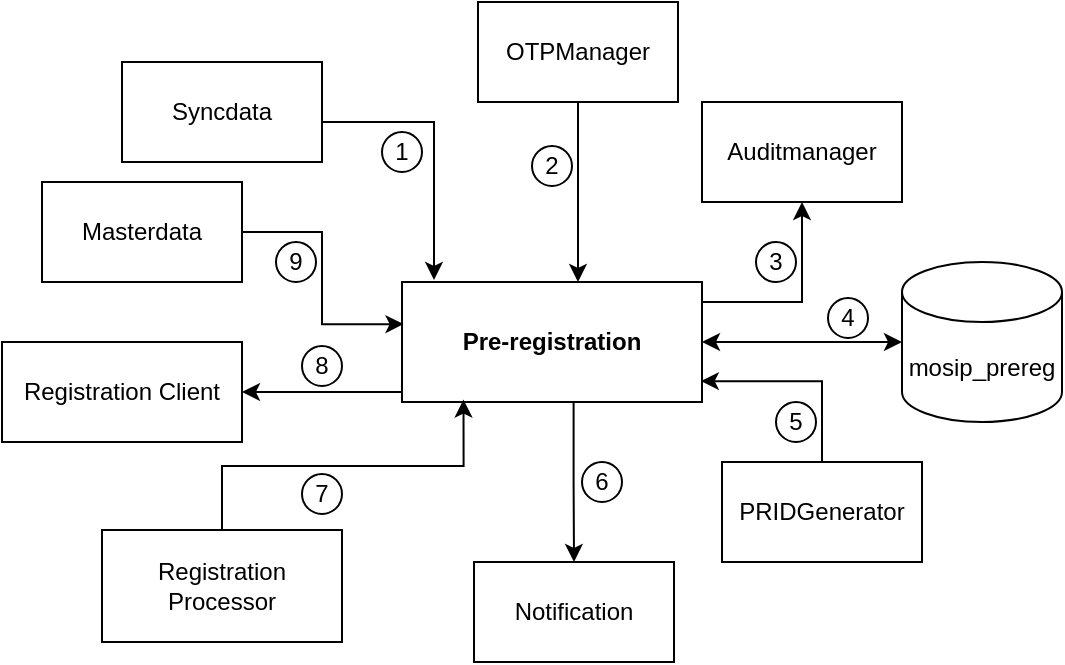 <mxfile version="16.2.2" type="github">
  <diagram id="aeCOM6R8oNLb_Fvaol1f" name="Page-1">
    <mxGraphModel dx="855" dy="541" grid="1" gridSize="10" guides="1" tooltips="1" connect="1" arrows="1" fold="1" page="1" pageScale="1" pageWidth="2336" pageHeight="1654" math="0" shadow="0">
      <root>
        <mxCell id="0" />
        <mxCell id="1" parent="0" />
        <mxCell id="c4K_Bumv6GerBLCT27ij-15" style="edgeStyle=orthogonalEdgeStyle;rounded=0;orthogonalLoop=1;jettySize=auto;html=1;exitX=0.572;exitY=0.998;exitDx=0;exitDy=0;exitPerimeter=0;" edge="1" parent="1" source="c4K_Bumv6GerBLCT27ij-1" target="c4K_Bumv6GerBLCT27ij-5">
          <mxGeometry relative="1" as="geometry">
            <mxPoint x="767" y="470" as="sourcePoint" />
          </mxGeometry>
        </mxCell>
        <mxCell id="c4K_Bumv6GerBLCT27ij-16" style="edgeStyle=orthogonalEdgeStyle;rounded=0;orthogonalLoop=1;jettySize=auto;html=1;exitX=1;exitY=0.5;exitDx=0;exitDy=0;entryX=0.5;entryY=1;entryDx=0;entryDy=0;" edge="1" parent="1" source="c4K_Bumv6GerBLCT27ij-1" target="c4K_Bumv6GerBLCT27ij-10">
          <mxGeometry relative="1" as="geometry">
            <Array as="points">
              <mxPoint x="790" y="420" />
              <mxPoint x="870" y="420" />
            </Array>
          </mxGeometry>
        </mxCell>
        <mxCell id="c4K_Bumv6GerBLCT27ij-17" style="edgeStyle=orthogonalEdgeStyle;rounded=0;orthogonalLoop=1;jettySize=auto;html=1;exitX=1;exitY=0.5;exitDx=0;exitDy=0;entryX=0;entryY=0.5;entryDx=0;entryDy=0;entryPerimeter=0;startArrow=classic;startFill=1;" edge="1" parent="1" source="c4K_Bumv6GerBLCT27ij-1" target="c4K_Bumv6GerBLCT27ij-2">
          <mxGeometry relative="1" as="geometry" />
        </mxCell>
        <mxCell id="c4K_Bumv6GerBLCT27ij-20" style="edgeStyle=orthogonalEdgeStyle;rounded=0;orthogonalLoop=1;jettySize=auto;html=1;entryX=1;entryY=0.5;entryDx=0;entryDy=0;startArrow=none;startFill=0;exitX=0;exitY=0.5;exitDx=0;exitDy=0;" edge="1" parent="1" source="c4K_Bumv6GerBLCT27ij-1" target="c4K_Bumv6GerBLCT27ij-19">
          <mxGeometry relative="1" as="geometry">
            <Array as="points">
              <mxPoint x="670" y="465" />
            </Array>
          </mxGeometry>
        </mxCell>
        <mxCell id="c4K_Bumv6GerBLCT27ij-1" value="&lt;b&gt;Pre-registration&lt;/b&gt;" style="rounded=0;whiteSpace=wrap;html=1;" vertex="1" parent="1">
          <mxGeometry x="670" y="410" width="150" height="60" as="geometry" />
        </mxCell>
        <mxCell id="c4K_Bumv6GerBLCT27ij-2" value="mosip_prereg" style="shape=cylinder3;whiteSpace=wrap;html=1;boundedLbl=1;backgroundOutline=1;size=15;" vertex="1" parent="1">
          <mxGeometry x="920" y="400" width="80" height="80" as="geometry" />
        </mxCell>
        <mxCell id="c4K_Bumv6GerBLCT27ij-14" style="edgeStyle=orthogonalEdgeStyle;rounded=0;orthogonalLoop=1;jettySize=auto;html=1;exitX=0.5;exitY=1;exitDx=0;exitDy=0;" edge="1" parent="1" source="c4K_Bumv6GerBLCT27ij-3">
          <mxGeometry relative="1" as="geometry">
            <mxPoint x="758" y="410" as="targetPoint" />
          </mxGeometry>
        </mxCell>
        <mxCell id="c4K_Bumv6GerBLCT27ij-3" value="OTPManager" style="rounded=0;whiteSpace=wrap;html=1;" vertex="1" parent="1">
          <mxGeometry x="708" y="270" width="100" height="50" as="geometry" />
        </mxCell>
        <mxCell id="c4K_Bumv6GerBLCT27ij-22" style="edgeStyle=orthogonalEdgeStyle;rounded=0;orthogonalLoop=1;jettySize=auto;html=1;startArrow=none;startFill=0;" edge="1" parent="1" source="c4K_Bumv6GerBLCT27ij-4">
          <mxGeometry relative="1" as="geometry">
            <mxPoint x="686" y="409" as="targetPoint" />
            <Array as="points">
              <mxPoint x="686" y="330" />
            </Array>
          </mxGeometry>
        </mxCell>
        <mxCell id="c4K_Bumv6GerBLCT27ij-4" value="Syncdata" style="rounded=0;whiteSpace=wrap;html=1;" vertex="1" parent="1">
          <mxGeometry x="530" y="300" width="100" height="50" as="geometry" />
        </mxCell>
        <mxCell id="c4K_Bumv6GerBLCT27ij-5" value="Notification" style="rounded=0;whiteSpace=wrap;html=1;" vertex="1" parent="1">
          <mxGeometry x="706" y="550" width="100" height="50" as="geometry" />
        </mxCell>
        <mxCell id="c4K_Bumv6GerBLCT27ij-18" style="edgeStyle=orthogonalEdgeStyle;rounded=0;orthogonalLoop=1;jettySize=auto;html=1;exitX=1;exitY=0.5;exitDx=0;exitDy=0;entryX=0.005;entryY=0.351;entryDx=0;entryDy=0;startArrow=none;startFill=0;entryPerimeter=0;" edge="1" parent="1" source="c4K_Bumv6GerBLCT27ij-8" target="c4K_Bumv6GerBLCT27ij-1">
          <mxGeometry relative="1" as="geometry" />
        </mxCell>
        <mxCell id="c4K_Bumv6GerBLCT27ij-8" value="Masterdata" style="rounded=0;whiteSpace=wrap;html=1;" vertex="1" parent="1">
          <mxGeometry x="490" y="360" width="100" height="50" as="geometry" />
        </mxCell>
        <mxCell id="c4K_Bumv6GerBLCT27ij-25" style="edgeStyle=orthogonalEdgeStyle;rounded=0;orthogonalLoop=1;jettySize=auto;html=1;exitX=0.5;exitY=0;exitDx=0;exitDy=0;entryX=0.996;entryY=0.826;entryDx=0;entryDy=0;entryPerimeter=0;startArrow=none;startFill=0;" edge="1" parent="1" source="c4K_Bumv6GerBLCT27ij-9" target="c4K_Bumv6GerBLCT27ij-1">
          <mxGeometry relative="1" as="geometry">
            <Array as="points">
              <mxPoint x="880" y="460" />
            </Array>
          </mxGeometry>
        </mxCell>
        <mxCell id="c4K_Bumv6GerBLCT27ij-9" value="PRIDGenerator" style="rounded=0;whiteSpace=wrap;html=1;" vertex="1" parent="1">
          <mxGeometry x="830" y="500" width="100" height="50" as="geometry" />
        </mxCell>
        <mxCell id="c4K_Bumv6GerBLCT27ij-10" value="Auditmanager" style="rounded=0;whiteSpace=wrap;html=1;" vertex="1" parent="1">
          <mxGeometry x="820" y="320" width="100" height="50" as="geometry" />
        </mxCell>
        <mxCell id="c4K_Bumv6GerBLCT27ij-21" style="edgeStyle=orthogonalEdgeStyle;rounded=0;orthogonalLoop=1;jettySize=auto;html=1;exitX=0.5;exitY=0;exitDx=0;exitDy=0;entryX=0.205;entryY=0.98;entryDx=0;entryDy=0;entryPerimeter=0;startArrow=none;startFill=0;" edge="1" parent="1" source="c4K_Bumv6GerBLCT27ij-11" target="c4K_Bumv6GerBLCT27ij-1">
          <mxGeometry relative="1" as="geometry" />
        </mxCell>
        <mxCell id="c4K_Bumv6GerBLCT27ij-11" value="Registration Processor" style="rounded=0;whiteSpace=wrap;html=1;" vertex="1" parent="1">
          <mxGeometry x="520" y="534" width="120" height="56" as="geometry" />
        </mxCell>
        <mxCell id="c4K_Bumv6GerBLCT27ij-19" value="Registration Client" style="rounded=0;whiteSpace=wrap;html=1;" vertex="1" parent="1">
          <mxGeometry x="470" y="440" width="120" height="50" as="geometry" />
        </mxCell>
        <mxCell id="c4K_Bumv6GerBLCT27ij-26" value="1" style="ellipse;whiteSpace=wrap;html=1;aspect=fixed;" vertex="1" parent="1">
          <mxGeometry x="660" y="335" width="20" height="20" as="geometry" />
        </mxCell>
        <mxCell id="c4K_Bumv6GerBLCT27ij-27" value="2" style="ellipse;whiteSpace=wrap;html=1;aspect=fixed;" vertex="1" parent="1">
          <mxGeometry x="735" y="342" width="20" height="20" as="geometry" />
        </mxCell>
        <mxCell id="c4K_Bumv6GerBLCT27ij-28" value="3" style="ellipse;whiteSpace=wrap;html=1;aspect=fixed;" vertex="1" parent="1">
          <mxGeometry x="847" y="390" width="20" height="20" as="geometry" />
        </mxCell>
        <mxCell id="c4K_Bumv6GerBLCT27ij-29" value="4" style="ellipse;whiteSpace=wrap;html=1;aspect=fixed;" vertex="1" parent="1">
          <mxGeometry x="883" y="418" width="20" height="20" as="geometry" />
        </mxCell>
        <mxCell id="c4K_Bumv6GerBLCT27ij-30" value="5" style="ellipse;whiteSpace=wrap;html=1;aspect=fixed;" vertex="1" parent="1">
          <mxGeometry x="857" y="470" width="20" height="20" as="geometry" />
        </mxCell>
        <mxCell id="c4K_Bumv6GerBLCT27ij-31" value="6" style="ellipse;whiteSpace=wrap;html=1;aspect=fixed;" vertex="1" parent="1">
          <mxGeometry x="760" y="500" width="20" height="20" as="geometry" />
        </mxCell>
        <mxCell id="c4K_Bumv6GerBLCT27ij-32" value="7" style="ellipse;whiteSpace=wrap;html=1;aspect=fixed;" vertex="1" parent="1">
          <mxGeometry x="620" y="506" width="20" height="20" as="geometry" />
        </mxCell>
        <mxCell id="c4K_Bumv6GerBLCT27ij-33" value="8" style="ellipse;whiteSpace=wrap;html=1;aspect=fixed;" vertex="1" parent="1">
          <mxGeometry x="620" y="442" width="20" height="20" as="geometry" />
        </mxCell>
        <mxCell id="c4K_Bumv6GerBLCT27ij-34" value="9" style="ellipse;whiteSpace=wrap;html=1;aspect=fixed;" vertex="1" parent="1">
          <mxGeometry x="607" y="390" width="20" height="20" as="geometry" />
        </mxCell>
      </root>
    </mxGraphModel>
  </diagram>
</mxfile>

